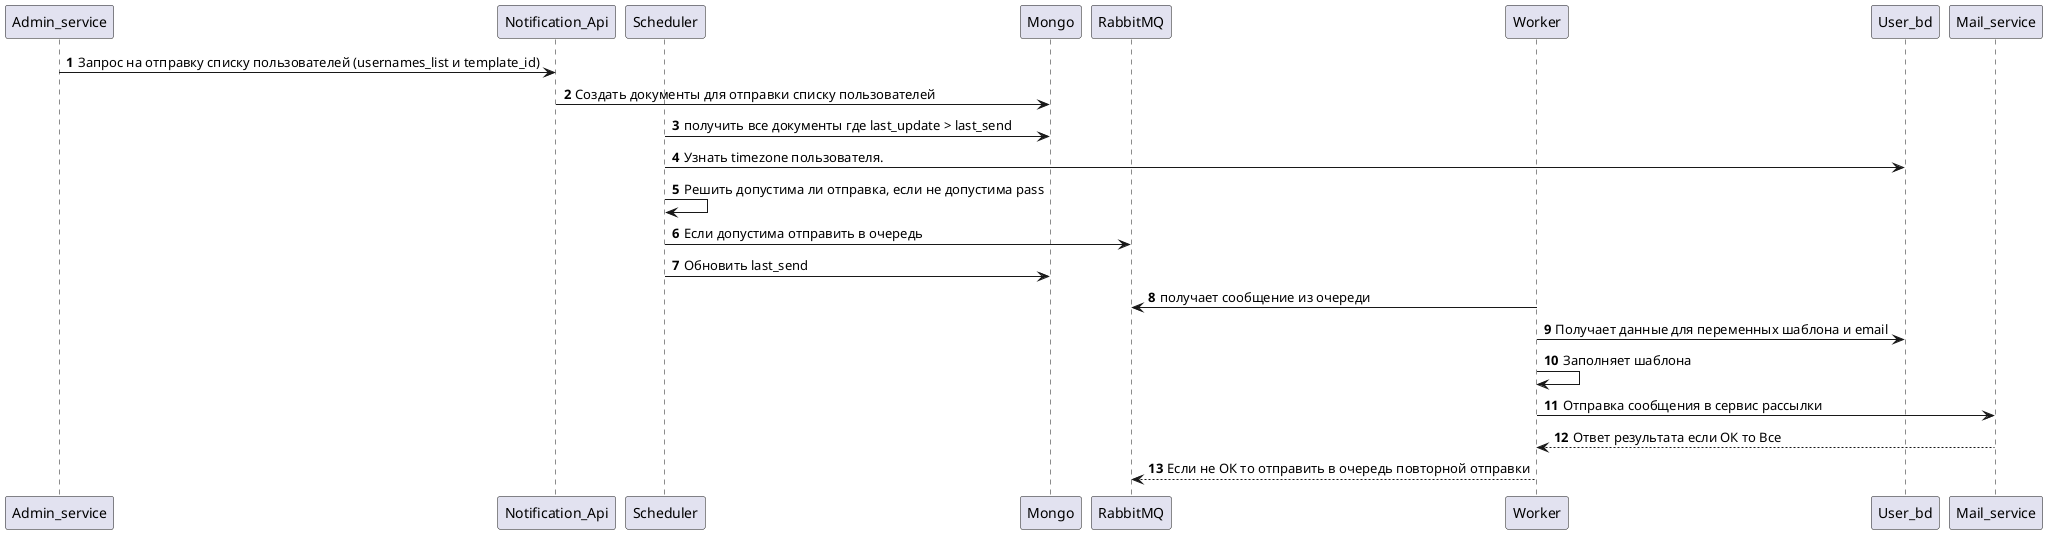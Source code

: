 @startuml


participant Admin_service as admin
participant Notification_Api as api
participant Scheduler as shed
participant Mongo as notification_db
participant RabbitMQ as rabbit
participant Worker as worker
participant User_bd as auth_db
participant Mail_service as mail

autonumber 1
    admin -> api: Запрос на отправку списку пользователей (usernames_list и template_id)
    api -> notification_db: Создать документы для отправки списку пользователей
    shed -> notification_db: получить все документы где last_update > last_send
    shed -> auth_db: Узнать timezone пользователя.
    shed -> shed: Решить допустима ли отправка, если не допустима pass
    shed -> rabbit: Если допустима отправить в очередь
    shed -> notification_db: Обновить last_send
    worker -> rabbit: получает сообщение из очереди
    worker -> auth_db: Получает данные для переменных шаблона и email
    worker -> worker: Заполняет шаблона
    worker -> mail: Отправка сообщения в сервис рассылки
    mail --> worker: Ответ результата если ОК то Все
    worker --> rabbit: Если не ОК то отправить в очередь повторной отправки



@enduml